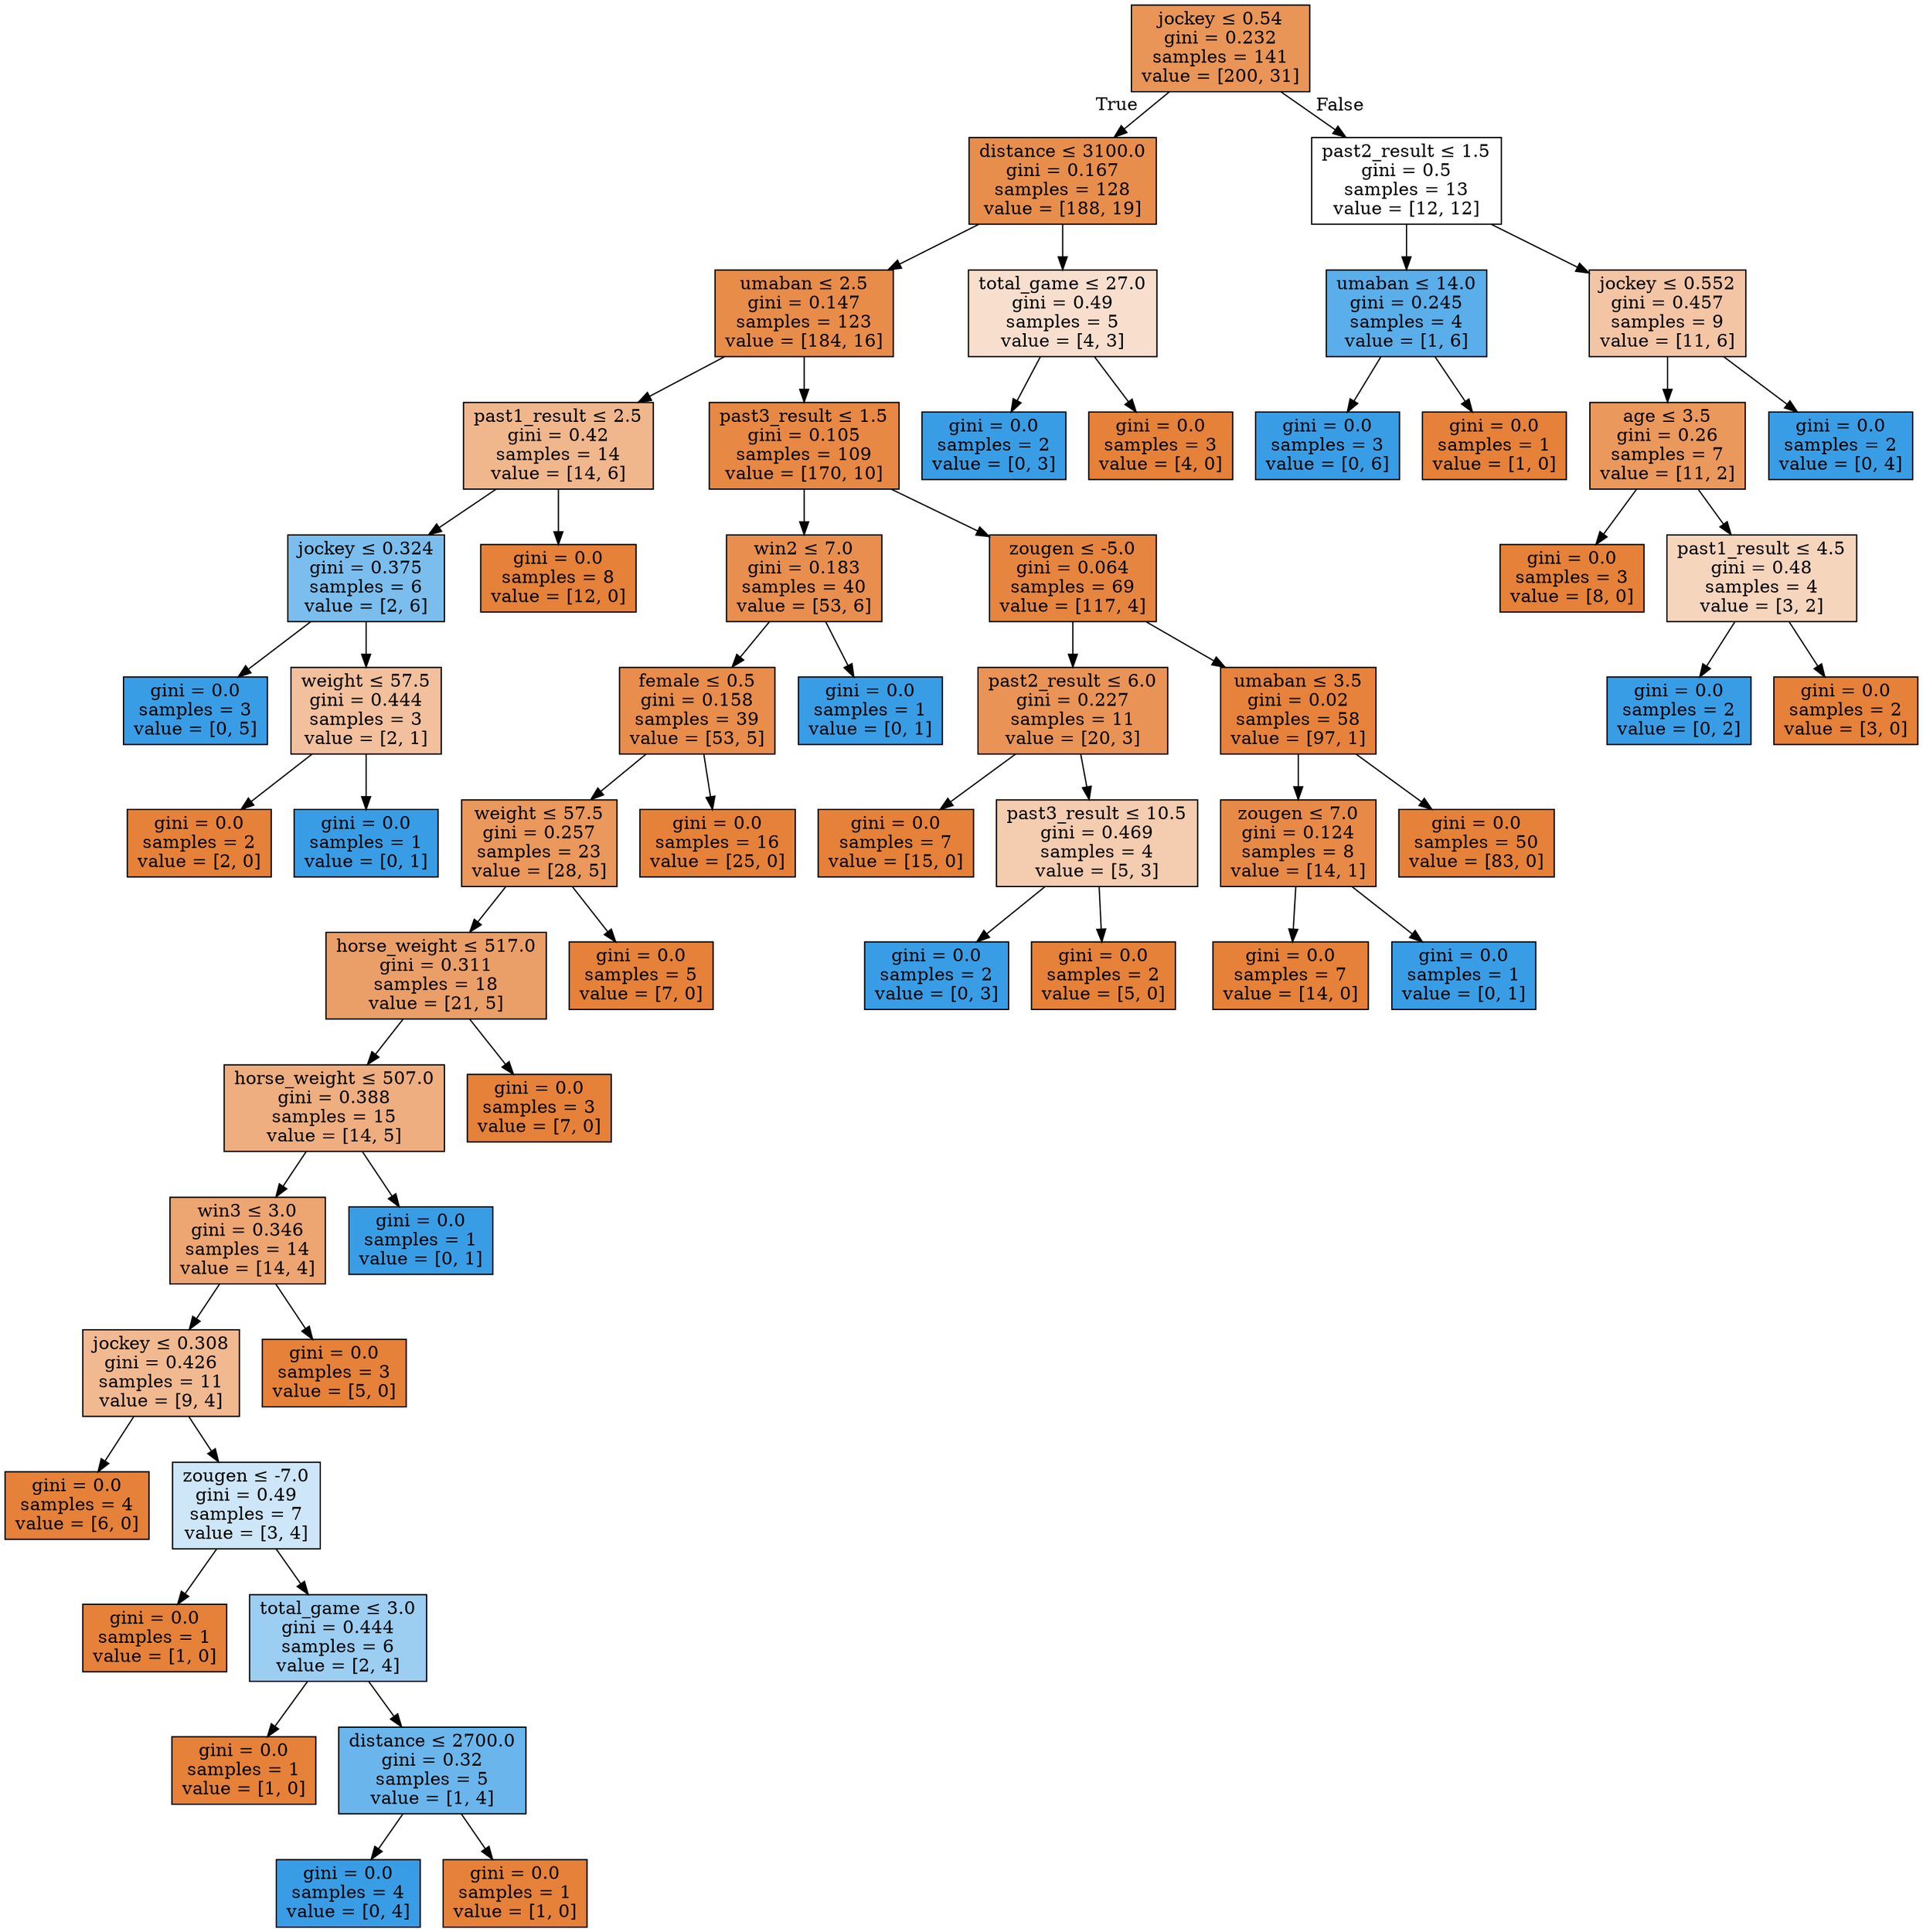 digraph Tree {
node [shape=box, style="filled", color="black"] ;
0 [label=<jockey &le; 0.54<br/>gini = 0.232<br/>samples = 141<br/>value = [200, 31]>, fillcolor="#e58139d7"] ;
1 [label=<distance &le; 3100.0<br/>gini = 0.167<br/>samples = 128<br/>value = [188, 19]>, fillcolor="#e58139e5"] ;
0 -> 1 [labeldistance=2.5, labelangle=45, headlabel="True"] ;
2 [label=<umaban &le; 2.5<br/>gini = 0.147<br/>samples = 123<br/>value = [184, 16]>, fillcolor="#e58139e9"] ;
1 -> 2 ;
3 [label=<past1_result &le; 2.5<br/>gini = 0.42<br/>samples = 14<br/>value = [14, 6]>, fillcolor="#e5813992"] ;
2 -> 3 ;
4 [label=<jockey &le; 0.324<br/>gini = 0.375<br/>samples = 6<br/>value = [2, 6]>, fillcolor="#399de5aa"] ;
3 -> 4 ;
5 [label=<gini = 0.0<br/>samples = 3<br/>value = [0, 5]>, fillcolor="#399de5ff"] ;
4 -> 5 ;
6 [label=<weight &le; 57.5<br/>gini = 0.444<br/>samples = 3<br/>value = [2, 1]>, fillcolor="#e581397f"] ;
4 -> 6 ;
7 [label=<gini = 0.0<br/>samples = 2<br/>value = [2, 0]>, fillcolor="#e58139ff"] ;
6 -> 7 ;
8 [label=<gini = 0.0<br/>samples = 1<br/>value = [0, 1]>, fillcolor="#399de5ff"] ;
6 -> 8 ;
9 [label=<gini = 0.0<br/>samples = 8<br/>value = [12, 0]>, fillcolor="#e58139ff"] ;
3 -> 9 ;
10 [label=<past3_result &le; 1.5<br/>gini = 0.105<br/>samples = 109<br/>value = [170, 10]>, fillcolor="#e58139f0"] ;
2 -> 10 ;
11 [label=<win2 &le; 7.0<br/>gini = 0.183<br/>samples = 40<br/>value = [53, 6]>, fillcolor="#e58139e2"] ;
10 -> 11 ;
12 [label=<female &le; 0.5<br/>gini = 0.158<br/>samples = 39<br/>value = [53, 5]>, fillcolor="#e58139e7"] ;
11 -> 12 ;
13 [label=<weight &le; 57.5<br/>gini = 0.257<br/>samples = 23<br/>value = [28, 5]>, fillcolor="#e58139d1"] ;
12 -> 13 ;
14 [label=<horse_weight &le; 517.0<br/>gini = 0.311<br/>samples = 18<br/>value = [21, 5]>, fillcolor="#e58139c2"] ;
13 -> 14 ;
15 [label=<horse_weight &le; 507.0<br/>gini = 0.388<br/>samples = 15<br/>value = [14, 5]>, fillcolor="#e58139a4"] ;
14 -> 15 ;
16 [label=<win3 &le; 3.0<br/>gini = 0.346<br/>samples = 14<br/>value = [14, 4]>, fillcolor="#e58139b6"] ;
15 -> 16 ;
17 [label=<jockey &le; 0.308<br/>gini = 0.426<br/>samples = 11<br/>value = [9, 4]>, fillcolor="#e581398e"] ;
16 -> 17 ;
18 [label=<gini = 0.0<br/>samples = 4<br/>value = [6, 0]>, fillcolor="#e58139ff"] ;
17 -> 18 ;
19 [label=<zougen &le; -7.0<br/>gini = 0.49<br/>samples = 7<br/>value = [3, 4]>, fillcolor="#399de540"] ;
17 -> 19 ;
20 [label=<gini = 0.0<br/>samples = 1<br/>value = [1, 0]>, fillcolor="#e58139ff"] ;
19 -> 20 ;
21 [label=<total_game &le; 3.0<br/>gini = 0.444<br/>samples = 6<br/>value = [2, 4]>, fillcolor="#399de57f"] ;
19 -> 21 ;
22 [label=<gini = 0.0<br/>samples = 1<br/>value = [1, 0]>, fillcolor="#e58139ff"] ;
21 -> 22 ;
23 [label=<distance &le; 2700.0<br/>gini = 0.32<br/>samples = 5<br/>value = [1, 4]>, fillcolor="#399de5bf"] ;
21 -> 23 ;
24 [label=<gini = 0.0<br/>samples = 4<br/>value = [0, 4]>, fillcolor="#399de5ff"] ;
23 -> 24 ;
25 [label=<gini = 0.0<br/>samples = 1<br/>value = [1, 0]>, fillcolor="#e58139ff"] ;
23 -> 25 ;
26 [label=<gini = 0.0<br/>samples = 3<br/>value = [5, 0]>, fillcolor="#e58139ff"] ;
16 -> 26 ;
27 [label=<gini = 0.0<br/>samples = 1<br/>value = [0, 1]>, fillcolor="#399de5ff"] ;
15 -> 27 ;
28 [label=<gini = 0.0<br/>samples = 3<br/>value = [7, 0]>, fillcolor="#e58139ff"] ;
14 -> 28 ;
29 [label=<gini = 0.0<br/>samples = 5<br/>value = [7, 0]>, fillcolor="#e58139ff"] ;
13 -> 29 ;
30 [label=<gini = 0.0<br/>samples = 16<br/>value = [25, 0]>, fillcolor="#e58139ff"] ;
12 -> 30 ;
31 [label=<gini = 0.0<br/>samples = 1<br/>value = [0, 1]>, fillcolor="#399de5ff"] ;
11 -> 31 ;
32 [label=<zougen &le; -5.0<br/>gini = 0.064<br/>samples = 69<br/>value = [117, 4]>, fillcolor="#e58139f6"] ;
10 -> 32 ;
33 [label=<past2_result &le; 6.0<br/>gini = 0.227<br/>samples = 11<br/>value = [20, 3]>, fillcolor="#e58139d9"] ;
32 -> 33 ;
34 [label=<gini = 0.0<br/>samples = 7<br/>value = [15, 0]>, fillcolor="#e58139ff"] ;
33 -> 34 ;
35 [label=<past3_result &le; 10.5<br/>gini = 0.469<br/>samples = 4<br/>value = [5, 3]>, fillcolor="#e5813966"] ;
33 -> 35 ;
36 [label=<gini = 0.0<br/>samples = 2<br/>value = [0, 3]>, fillcolor="#399de5ff"] ;
35 -> 36 ;
37 [label=<gini = 0.0<br/>samples = 2<br/>value = [5, 0]>, fillcolor="#e58139ff"] ;
35 -> 37 ;
38 [label=<umaban &le; 3.5<br/>gini = 0.02<br/>samples = 58<br/>value = [97, 1]>, fillcolor="#e58139fc"] ;
32 -> 38 ;
39 [label=<zougen &le; 7.0<br/>gini = 0.124<br/>samples = 8<br/>value = [14, 1]>, fillcolor="#e58139ed"] ;
38 -> 39 ;
40 [label=<gini = 0.0<br/>samples = 7<br/>value = [14, 0]>, fillcolor="#e58139ff"] ;
39 -> 40 ;
41 [label=<gini = 0.0<br/>samples = 1<br/>value = [0, 1]>, fillcolor="#399de5ff"] ;
39 -> 41 ;
42 [label=<gini = 0.0<br/>samples = 50<br/>value = [83, 0]>, fillcolor="#e58139ff"] ;
38 -> 42 ;
43 [label=<total_game &le; 27.0<br/>gini = 0.49<br/>samples = 5<br/>value = [4, 3]>, fillcolor="#e5813940"] ;
1 -> 43 ;
44 [label=<gini = 0.0<br/>samples = 2<br/>value = [0, 3]>, fillcolor="#399de5ff"] ;
43 -> 44 ;
45 [label=<gini = 0.0<br/>samples = 3<br/>value = [4, 0]>, fillcolor="#e58139ff"] ;
43 -> 45 ;
46 [label=<past2_result &le; 1.5<br/>gini = 0.5<br/>samples = 13<br/>value = [12, 12]>, fillcolor="#e5813900"] ;
0 -> 46 [labeldistance=2.5, labelangle=-45, headlabel="False"] ;
47 [label=<umaban &le; 14.0<br/>gini = 0.245<br/>samples = 4<br/>value = [1, 6]>, fillcolor="#399de5d4"] ;
46 -> 47 ;
48 [label=<gini = 0.0<br/>samples = 3<br/>value = [0, 6]>, fillcolor="#399de5ff"] ;
47 -> 48 ;
49 [label=<gini = 0.0<br/>samples = 1<br/>value = [1, 0]>, fillcolor="#e58139ff"] ;
47 -> 49 ;
50 [label=<jockey &le; 0.552<br/>gini = 0.457<br/>samples = 9<br/>value = [11, 6]>, fillcolor="#e5813974"] ;
46 -> 50 ;
51 [label=<age &le; 3.5<br/>gini = 0.26<br/>samples = 7<br/>value = [11, 2]>, fillcolor="#e58139d1"] ;
50 -> 51 ;
52 [label=<gini = 0.0<br/>samples = 3<br/>value = [8, 0]>, fillcolor="#e58139ff"] ;
51 -> 52 ;
53 [label=<past1_result &le; 4.5<br/>gini = 0.48<br/>samples = 4<br/>value = [3, 2]>, fillcolor="#e5813955"] ;
51 -> 53 ;
54 [label=<gini = 0.0<br/>samples = 2<br/>value = [0, 2]>, fillcolor="#399de5ff"] ;
53 -> 54 ;
55 [label=<gini = 0.0<br/>samples = 2<br/>value = [3, 0]>, fillcolor="#e58139ff"] ;
53 -> 55 ;
56 [label=<gini = 0.0<br/>samples = 2<br/>value = [0, 4]>, fillcolor="#399de5ff"] ;
50 -> 56 ;
}